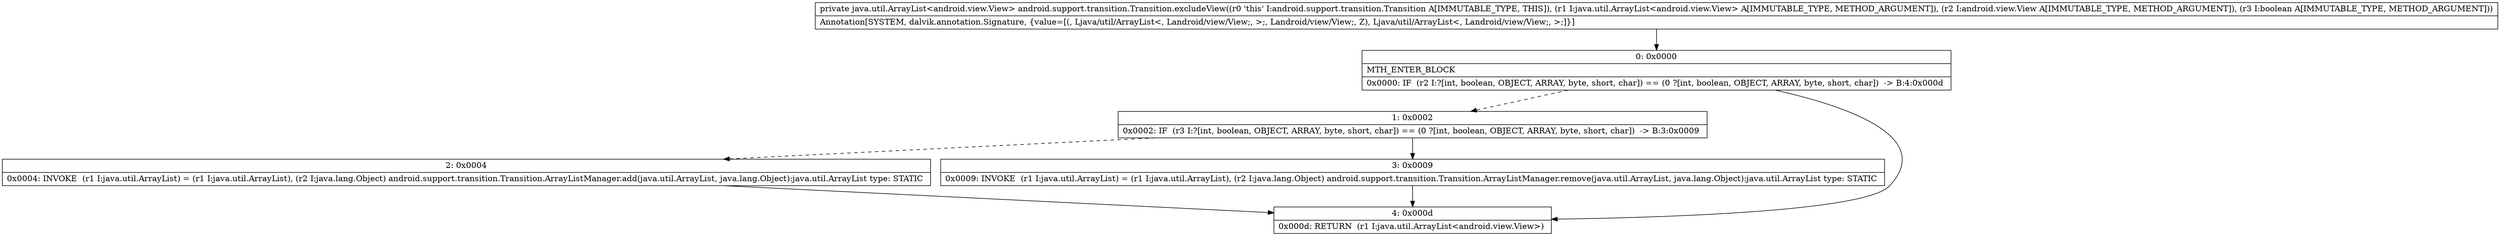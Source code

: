 digraph "CFG forandroid.support.transition.Transition.excludeView(Ljava\/util\/ArrayList;Landroid\/view\/View;Z)Ljava\/util\/ArrayList;" {
Node_0 [shape=record,label="{0\:\ 0x0000|MTH_ENTER_BLOCK\l|0x0000: IF  (r2 I:?[int, boolean, OBJECT, ARRAY, byte, short, char]) == (0 ?[int, boolean, OBJECT, ARRAY, byte, short, char])  \-\> B:4:0x000d \l}"];
Node_1 [shape=record,label="{1\:\ 0x0002|0x0002: IF  (r3 I:?[int, boolean, OBJECT, ARRAY, byte, short, char]) == (0 ?[int, boolean, OBJECT, ARRAY, byte, short, char])  \-\> B:3:0x0009 \l}"];
Node_2 [shape=record,label="{2\:\ 0x0004|0x0004: INVOKE  (r1 I:java.util.ArrayList) = (r1 I:java.util.ArrayList), (r2 I:java.lang.Object) android.support.transition.Transition.ArrayListManager.add(java.util.ArrayList, java.lang.Object):java.util.ArrayList type: STATIC \l}"];
Node_3 [shape=record,label="{3\:\ 0x0009|0x0009: INVOKE  (r1 I:java.util.ArrayList) = (r1 I:java.util.ArrayList), (r2 I:java.lang.Object) android.support.transition.Transition.ArrayListManager.remove(java.util.ArrayList, java.lang.Object):java.util.ArrayList type: STATIC \l}"];
Node_4 [shape=record,label="{4\:\ 0x000d|0x000d: RETURN  (r1 I:java.util.ArrayList\<android.view.View\>) \l}"];
MethodNode[shape=record,label="{private java.util.ArrayList\<android.view.View\> android.support.transition.Transition.excludeView((r0 'this' I:android.support.transition.Transition A[IMMUTABLE_TYPE, THIS]), (r1 I:java.util.ArrayList\<android.view.View\> A[IMMUTABLE_TYPE, METHOD_ARGUMENT]), (r2 I:android.view.View A[IMMUTABLE_TYPE, METHOD_ARGUMENT]), (r3 I:boolean A[IMMUTABLE_TYPE, METHOD_ARGUMENT]))  | Annotation[SYSTEM, dalvik.annotation.Signature, \{value=[(, Ljava\/util\/ArrayList\<, Landroid\/view\/View;, \>;, Landroid\/view\/View;, Z), Ljava\/util\/ArrayList\<, Landroid\/view\/View;, \>;]\}]\l}"];
MethodNode -> Node_0;
Node_0 -> Node_1[style=dashed];
Node_0 -> Node_4;
Node_1 -> Node_2[style=dashed];
Node_1 -> Node_3;
Node_2 -> Node_4;
Node_3 -> Node_4;
}

